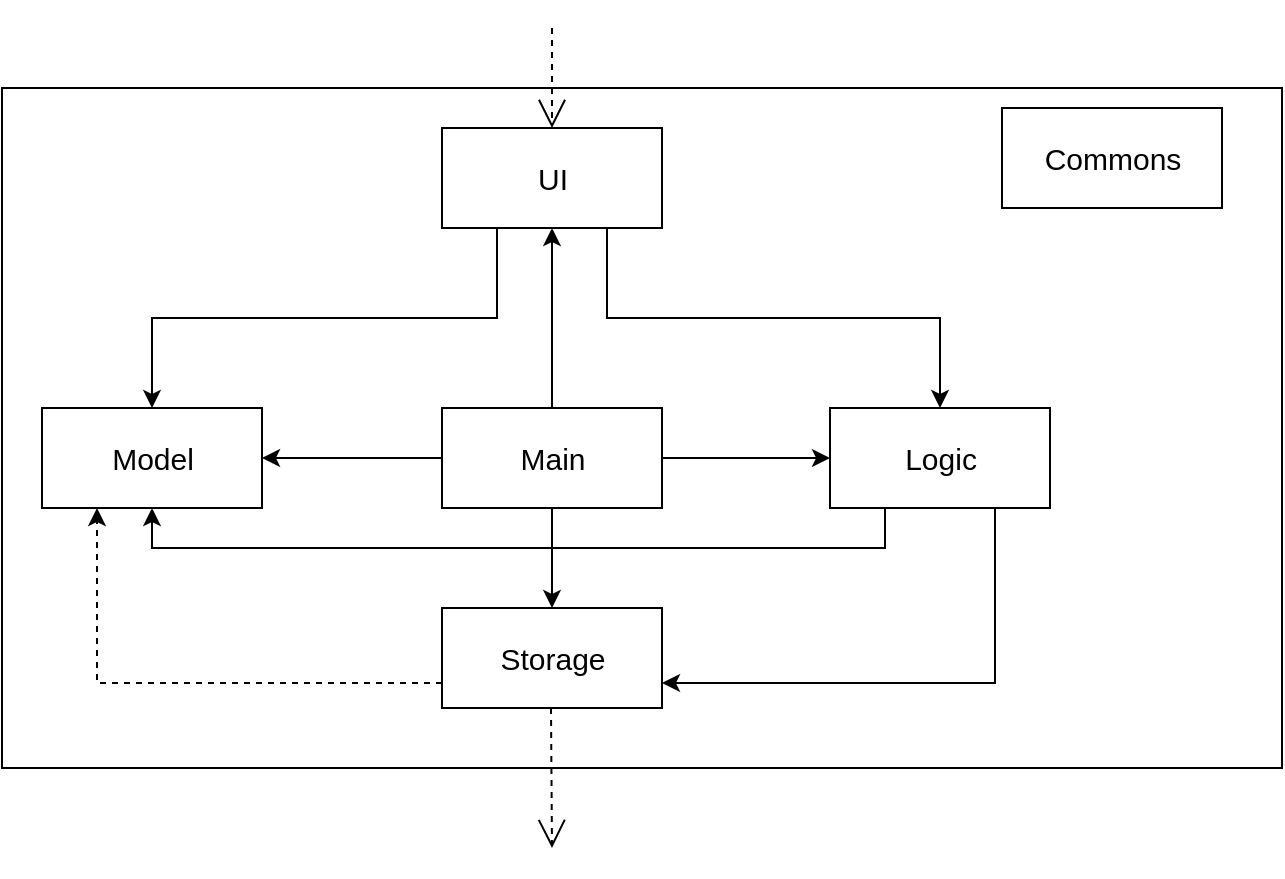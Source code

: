 <mxfile version="20.8.16" type="device"><diagram id="C5RBs43oDa-KdzZeNtuy" name="Page-1"><mxGraphModel dx="1036" dy="606" grid="1" gridSize="10" guides="1" tooltips="1" connect="1" arrows="1" fold="1" page="1" pageScale="1" pageWidth="827" pageHeight="1169" background="#ffffff" math="0" shadow="0"><root><mxCell id="WIyWlLk6GJQsqaUBKTNV-0"/><mxCell id="WIyWlLk6GJQsqaUBKTNV-1" parent="WIyWlLk6GJQsqaUBKTNV-0"/><mxCell id="Ywex14NPZV5fXk7hE3al-7" value="" style="rounded=0;whiteSpace=wrap;html=1;fillColor=none;flipH=1;flipV=1;" parent="WIyWlLk6GJQsqaUBKTNV-1" vertex="1"><mxGeometry y="50" width="640" height="340" as="geometry"/></mxCell><mxCell id="Ywex14NPZV5fXk7hE3al-14" style="edgeStyle=orthogonalEdgeStyle;rounded=0;orthogonalLoop=1;jettySize=auto;html=1;fontSize=15;exitX=0.25;exitY=1;exitDx=0;exitDy=0;" parent="WIyWlLk6GJQsqaUBKTNV-1" source="Ywex14NPZV5fXk7hE3al-1" target="Ywex14NPZV5fXk7hE3al-3" edge="1"><mxGeometry relative="1" as="geometry"/></mxCell><mxCell id="Ywex14NPZV5fXk7hE3al-15" style="edgeStyle=orthogonalEdgeStyle;rounded=0;orthogonalLoop=1;jettySize=auto;html=1;entryX=0.5;entryY=0;entryDx=0;entryDy=0;fontSize=15;exitX=0.75;exitY=1;exitDx=0;exitDy=0;" parent="WIyWlLk6GJQsqaUBKTNV-1" source="Ywex14NPZV5fXk7hE3al-1" target="Ywex14NPZV5fXk7hE3al-2" edge="1"><mxGeometry relative="1" as="geometry"/></mxCell><mxCell id="Ywex14NPZV5fXk7hE3al-1" value="&lt;font style=&quot;font-size: 15px;&quot;&gt;UI&lt;/font&gt;" style="html=1;" parent="WIyWlLk6GJQsqaUBKTNV-1" vertex="1"><mxGeometry x="220" y="70" width="110" height="50" as="geometry"/></mxCell><mxCell id="Ywex14NPZV5fXk7hE3al-20" style="edgeStyle=orthogonalEdgeStyle;rounded=0;orthogonalLoop=1;jettySize=auto;html=1;entryX=1;entryY=0.75;entryDx=0;entryDy=0;fontSize=15;exitX=0.75;exitY=1;exitDx=0;exitDy=0;" parent="WIyWlLk6GJQsqaUBKTNV-1" source="Ywex14NPZV5fXk7hE3al-2" target="Ywex14NPZV5fXk7hE3al-11" edge="1"><mxGeometry relative="1" as="geometry"/></mxCell><mxCell id="Ywex14NPZV5fXk7hE3al-22" style="edgeStyle=orthogonalEdgeStyle;rounded=0;orthogonalLoop=1;jettySize=auto;html=1;entryX=0.5;entryY=1;entryDx=0;entryDy=0;fontSize=15;exitX=0.25;exitY=1;exitDx=0;exitDy=0;" parent="WIyWlLk6GJQsqaUBKTNV-1" source="Ywex14NPZV5fXk7hE3al-2" target="Ywex14NPZV5fXk7hE3al-3" edge="1"><mxGeometry relative="1" as="geometry"/></mxCell><mxCell id="Ywex14NPZV5fXk7hE3al-2" value="Logic" style="html=1;fontSize=15;" parent="WIyWlLk6GJQsqaUBKTNV-1" vertex="1"><mxGeometry x="414" y="210" width="110" height="50" as="geometry"/></mxCell><mxCell id="Ywex14NPZV5fXk7hE3al-3" value="Model" style="html=1;fontSize=15;" parent="WIyWlLk6GJQsqaUBKTNV-1" vertex="1"><mxGeometry x="20" y="210" width="110" height="50" as="geometry"/></mxCell><mxCell id="Ywex14NPZV5fXk7hE3al-10" value="Commons" style="html=1;fontSize=15;" parent="WIyWlLk6GJQsqaUBKTNV-1" vertex="1"><mxGeometry x="500" y="60" width="110" height="50" as="geometry"/></mxCell><mxCell id="Ywex14NPZV5fXk7hE3al-21" style="edgeStyle=orthogonalEdgeStyle;rounded=0;orthogonalLoop=1;jettySize=auto;html=1;fontSize=15;dashed=1;entryX=0.25;entryY=1;entryDx=0;entryDy=0;exitX=0;exitY=0.75;exitDx=0;exitDy=0;" parent="WIyWlLk6GJQsqaUBKTNV-1" source="Ywex14NPZV5fXk7hE3al-11" target="Ywex14NPZV5fXk7hE3al-3" edge="1"><mxGeometry relative="1" as="geometry"/></mxCell><mxCell id="Ywex14NPZV5fXk7hE3al-11" value="Storage" style="html=1;fontSize=15;" parent="WIyWlLk6GJQsqaUBKTNV-1" vertex="1"><mxGeometry x="220" y="310" width="110" height="50" as="geometry"/></mxCell><mxCell id="Ywex14NPZV5fXk7hE3al-25" style="edgeStyle=orthogonalEdgeStyle;rounded=0;orthogonalLoop=1;jettySize=auto;html=1;fontSize=15;" parent="WIyWlLk6GJQsqaUBKTNV-1" source="Ywex14NPZV5fXk7hE3al-12" target="Ywex14NPZV5fXk7hE3al-11" edge="1"><mxGeometry relative="1" as="geometry"/></mxCell><mxCell id="Ywex14NPZV5fXk7hE3al-26" style="edgeStyle=orthogonalEdgeStyle;rounded=0;orthogonalLoop=1;jettySize=auto;html=1;entryX=1;entryY=0.5;entryDx=0;entryDy=0;fontSize=15;" parent="WIyWlLk6GJQsqaUBKTNV-1" source="Ywex14NPZV5fXk7hE3al-12" target="Ywex14NPZV5fXk7hE3al-3" edge="1"><mxGeometry relative="1" as="geometry"/></mxCell><mxCell id="Ywex14NPZV5fXk7hE3al-27" style="edgeStyle=orthogonalEdgeStyle;rounded=0;orthogonalLoop=1;jettySize=auto;html=1;entryX=0;entryY=0.5;entryDx=0;entryDy=0;fontSize=15;" parent="WIyWlLk6GJQsqaUBKTNV-1" source="Ywex14NPZV5fXk7hE3al-12" target="Ywex14NPZV5fXk7hE3al-2" edge="1"><mxGeometry relative="1" as="geometry"/></mxCell><mxCell id="Ywex14NPZV5fXk7hE3al-28" style="edgeStyle=orthogonalEdgeStyle;rounded=0;orthogonalLoop=1;jettySize=auto;html=1;entryX=0.5;entryY=1;entryDx=0;entryDy=0;fontSize=15;" parent="WIyWlLk6GJQsqaUBKTNV-1" source="Ywex14NPZV5fXk7hE3al-12" target="Ywex14NPZV5fXk7hE3al-1" edge="1"><mxGeometry relative="1" as="geometry"/></mxCell><mxCell id="Ywex14NPZV5fXk7hE3al-12" value="Main" style="html=1;fontSize=15;" parent="WIyWlLk6GJQsqaUBKTNV-1" vertex="1"><mxGeometry x="220" y="210" width="110" height="50" as="geometry"/></mxCell><mxCell id="Ywex14NPZV5fXk7hE3al-13" value="" style="endArrow=open;endSize=12;dashed=1;html=1;rounded=0;fontSize=15;entryX=0.5;entryY=0;entryDx=0;entryDy=0;" parent="WIyWlLk6GJQsqaUBKTNV-1" target="Ywex14NPZV5fXk7hE3al-1" edge="1"><mxGeometry y="45" width="160" relative="1" as="geometry"><mxPoint x="275" y="20" as="sourcePoint"/><mxPoint x="380" y="140" as="targetPoint"/><mxPoint as="offset"/></mxGeometry></mxCell><mxCell id="QHMLlKyPK8ef97IdU-uQ-1" value="" style="endArrow=open;endSize=12;dashed=1;html=1;rounded=0;fontSize=15;" edge="1" parent="WIyWlLk6GJQsqaUBKTNV-1"><mxGeometry y="45" width="160" relative="1" as="geometry"><mxPoint x="274.5" y="360" as="sourcePoint"/><mxPoint x="275" y="430" as="targetPoint"/><mxPoint as="offset"/></mxGeometry></mxCell></root></mxGraphModel></diagram></mxfile>